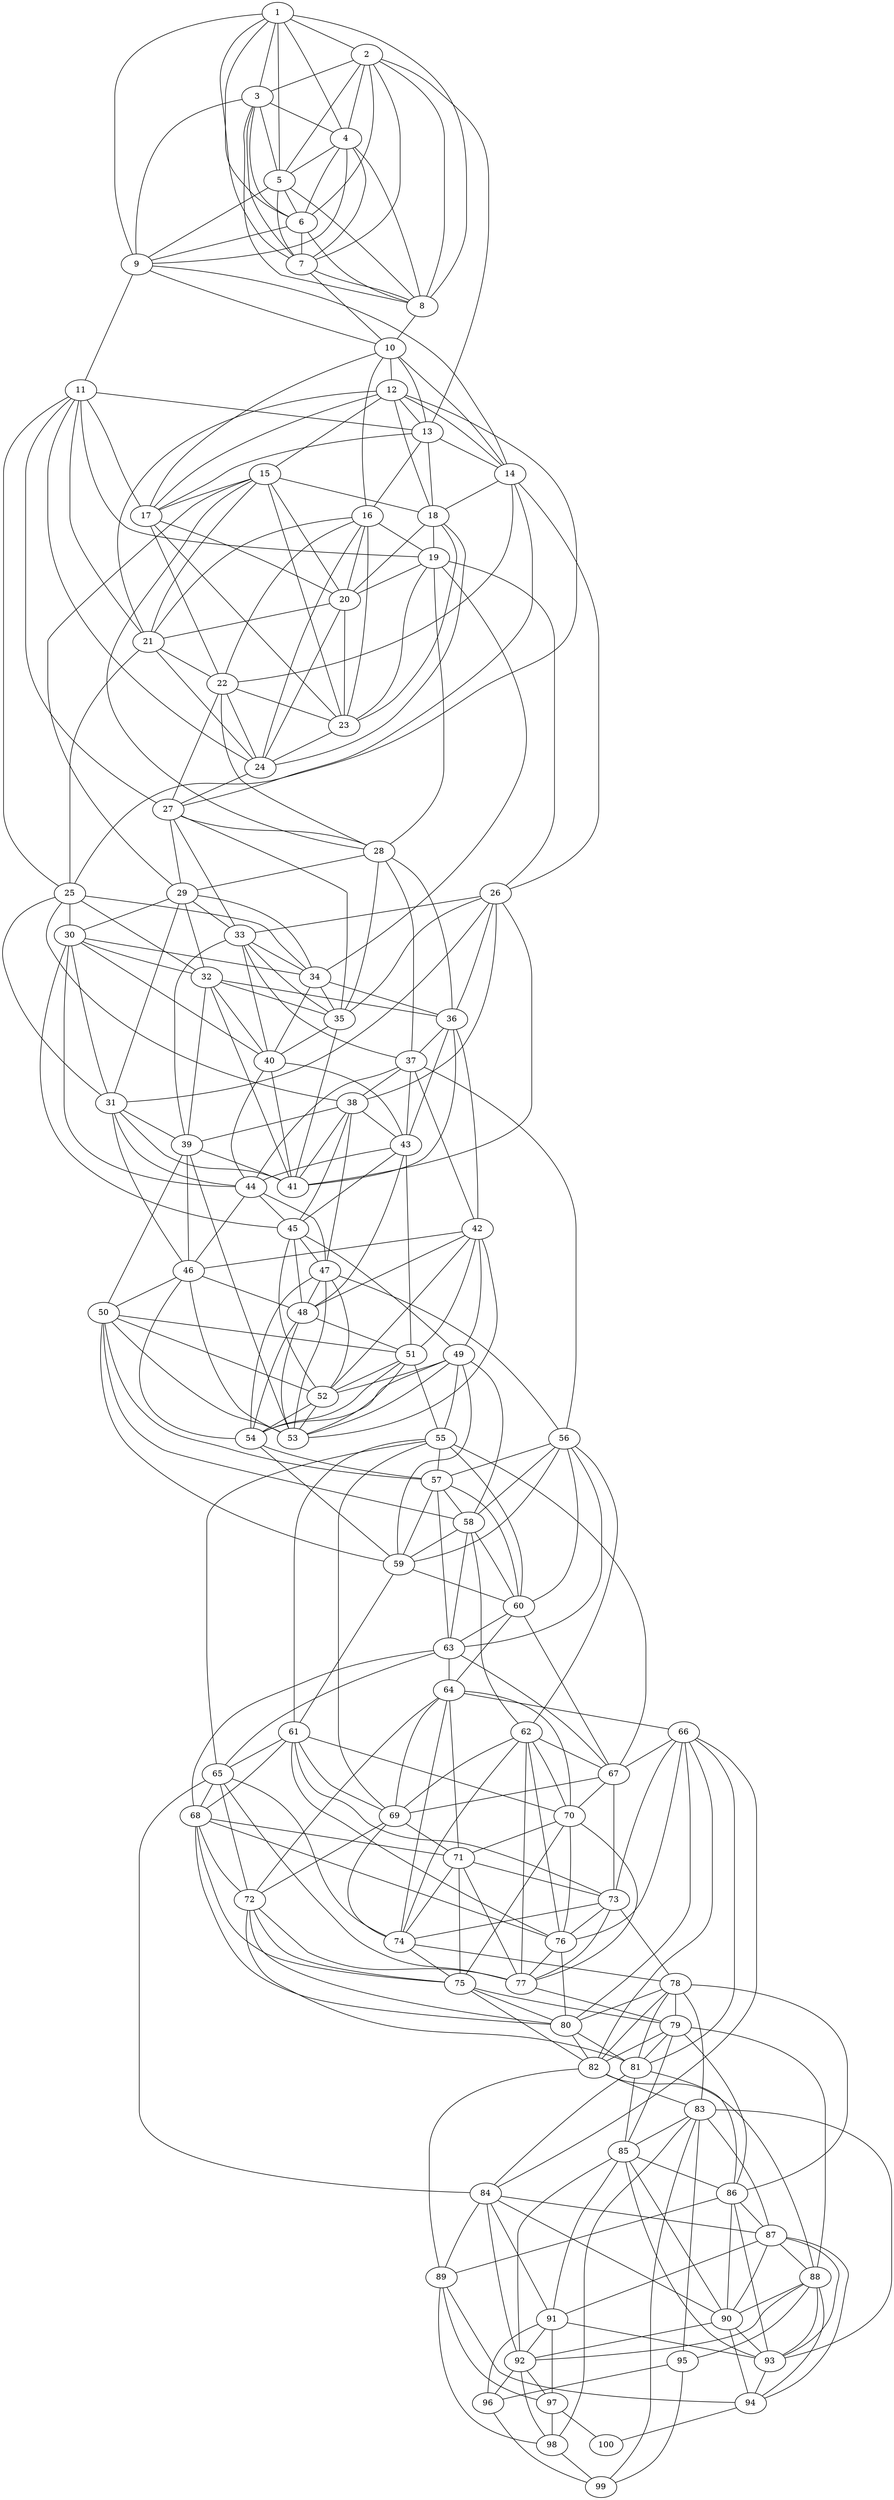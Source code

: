 graph grafoBarabasiAlbert{
1--2
1--3
1--4
1--5
1--6
1--7
1--8
2--3
2--4
2--5
2--6
2--7
2--8
3--4
3--5
3--6
3--7
3--8
4--5
4--6
4--7
4--8
5--6
5--7
5--8
6--7
6--8
7--8
1--9
3--9
4--9
5--9
6--9
7--10
8--10
9--10
9--11
10--12
2--13
10--13
11--13
12--13
9--14
10--14
12--14
13--14
12--15
10--16
13--16
10--17
11--17
12--17
13--17
15--17
12--18
13--18
14--18
15--18
11--19
16--19
18--19
15--20
16--20
17--20
18--20
19--20
11--21
12--21
15--21
16--21
20--21
14--22
16--22
17--22
21--22
15--23
16--23
17--23
18--23
19--23
20--23
22--23
11--24
16--24
18--24
20--24
21--24
22--24
23--24
11--25
12--25
21--25
14--26
19--26
11--27
14--27
22--27
24--27
15--28
19--28
22--28
27--28
15--29
27--29
28--29
25--30
29--30
25--31
26--31
29--31
30--31
25--32
29--32
30--32
26--33
27--33
29--33
19--34
25--34
29--34
30--34
33--34
26--35
27--35
28--35
32--35
33--35
34--35
26--36
28--36
32--36
34--36
28--37
33--37
36--37
25--38
26--38
37--38
31--39
32--39
33--39
38--39
30--40
32--40
33--40
34--40
35--40
26--41
31--41
32--41
35--41
36--41
38--41
39--41
40--41
36--42
37--42
36--43
37--43
38--43
40--43
30--44
31--44
37--44
40--44
43--44
30--45
38--45
43--45
44--45
31--46
39--46
42--46
44--46
38--47
44--47
45--47
42--48
43--48
45--48
46--48
47--48
42--49
45--49
39--50
46--50
42--51
43--51
48--51
50--51
42--52
45--52
47--52
49--52
50--52
51--52
39--53
42--53
46--53
47--53
48--53
49--53
50--53
51--53
52--53
46--54
47--54
48--54
49--54
51--54
52--54
49--55
51--55
37--56
47--56
50--57
54--57
55--57
56--57
49--58
50--58
56--58
57--58
49--59
50--59
54--59
56--59
57--59
58--59
55--60
56--60
57--60
58--60
59--60
55--61
59--61
56--62
58--62
56--63
57--63
58--63
60--63
60--64
63--64
55--65
61--65
63--65
64--66
55--67
60--67
62--67
63--67
66--67
61--68
63--68
65--68
55--69
61--69
62--69
64--69
67--69
61--70
62--70
64--70
67--70
64--71
68--71
69--71
70--71
64--72
65--72
68--72
69--72
61--73
66--73
67--73
71--73
62--74
64--74
65--74
69--74
71--74
73--74
68--75
70--75
71--75
72--75
74--75
61--76
62--76
66--76
68--76
70--76
73--76
62--77
65--77
70--77
71--77
72--77
73--77
76--77
73--78
74--78
75--79
77--79
78--79
66--80
68--80
72--80
75--80
76--80
78--80
66--81
72--81
78--81
79--81
80--81
66--82
75--82
78--82
79--82
80--82
78--83
82--83
65--84
66--84
81--84
79--85
81--85
83--85
78--86
79--86
81--86
85--86
83--87
84--87
86--87
79--88
82--88
87--88
82--89
84--89
86--89
84--90
85--90
86--90
87--90
88--90
84--91
85--91
87--91
84--92
85--92
88--92
90--92
91--92
83--93
85--93
86--93
87--93
88--93
90--93
91--93
87--94
88--94
89--94
90--94
93--94
83--95
88--95
91--96
92--96
95--96
89--97
91--97
92--97
83--98
89--98
92--98
97--98
83--99
95--99
96--99
98--99
94--100
97--100
}

